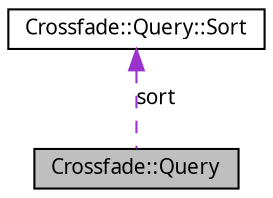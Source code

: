 digraph G
{
  edge [fontname="FreeSans.ttf",fontsize=10,labelfontname="FreeSans.ttf",labelfontsize=10];
  node [fontname="FreeSans.ttf",fontsize=10,shape=record];
  Node1 [label="Crossfade::Query",height=0.2,width=0.4,color="black", fillcolor="grey75", style="filled" fontcolor="black"];
  Node2 -> Node1 [dir=back,color="darkorchid3",fontsize=10,style="dashed",label="sort",fontname="FreeSans.ttf"];
  Node2 [label="Crossfade::Query::Sort",height=0.2,width=0.4,color="black", fillcolor="white", style="filled",URL="$class_crossfade_1_1_query_1_1_sort.html"];
}
